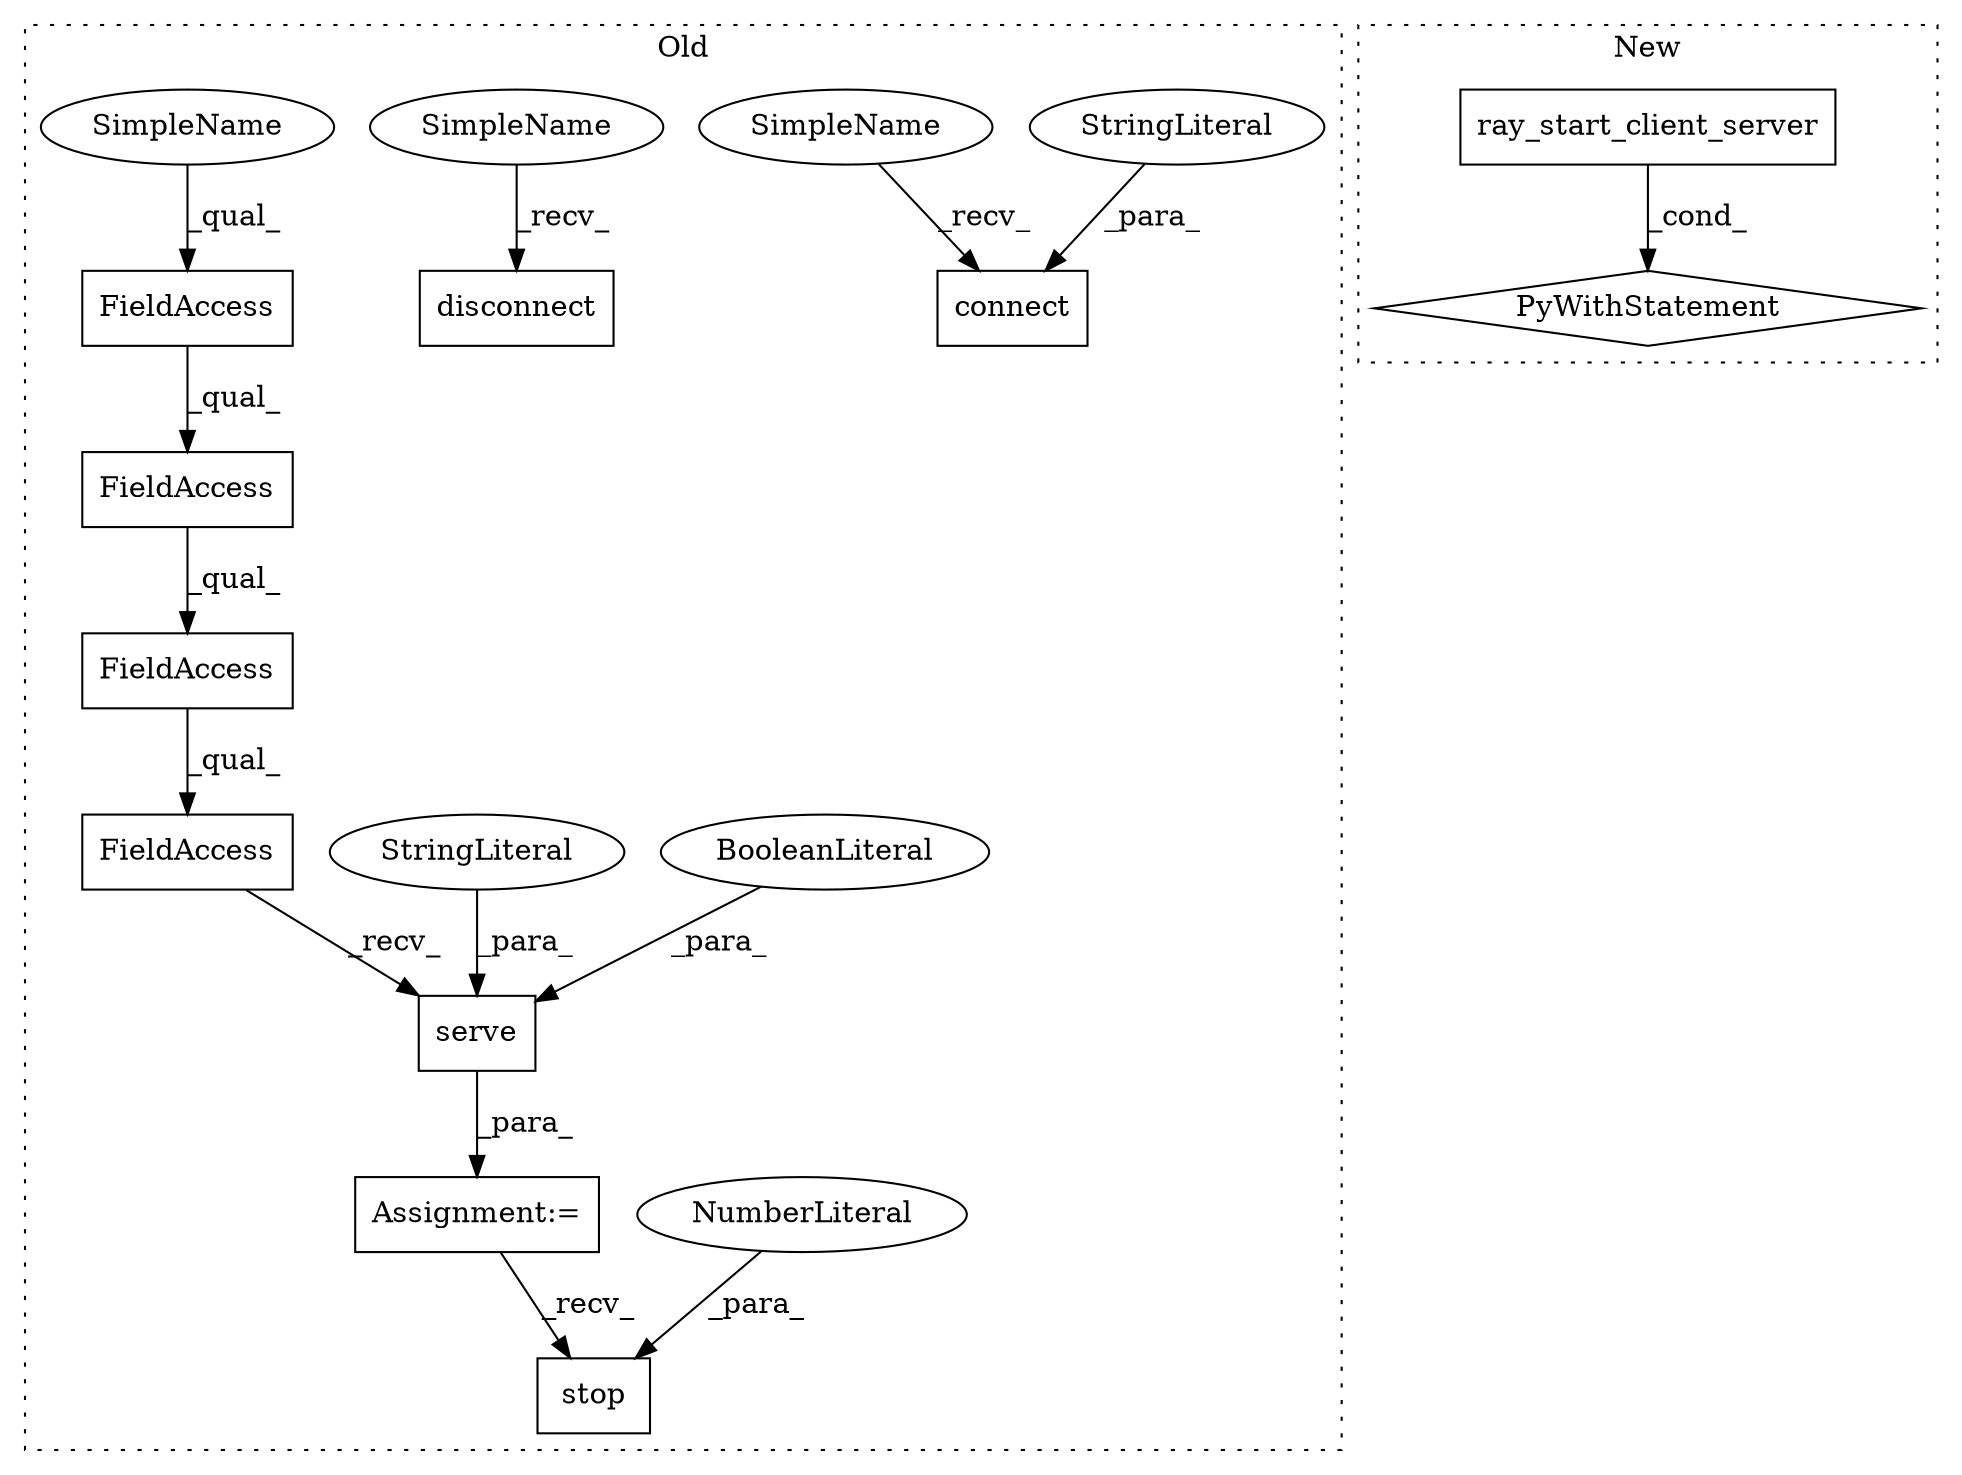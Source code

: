 digraph G {
subgraph cluster0 {
1 [label="disconnect" a="32" s="1941" l="12" shape="box"];
3 [label="FieldAccess" a="22" s="1699" l="16" shape="box"];
4 [label="FieldAccess" a="22" s="1699" l="23" shape="box"];
5 [label="FieldAccess" a="22" s="1699" l="30" shape="box"];
6 [label="FieldAccess" a="22" s="1699" l="37" shape="box"];
8 [label="serve" a="32" s="1737,1765" l="6,1" shape="box"];
9 [label="BooleanLiteral" a="9" s="1761" l="4" shape="ellipse"];
10 [label="StringLiteral" a="45" s="1743" l="17" shape="ellipse"];
11 [label="stop" a="32" s="1966,1972" l="5,1" shape="box"];
12 [label="NumberLiteral" a="34" s="1971" l="1" shape="ellipse"];
13 [label="Assignment:=" a="7" s="1698" l="1" shape="box"];
14 [label="connect" a="32" s="1776,1801" l="8,1" shape="box"];
15 [label="StringLiteral" a="45" s="1784" l="17" shape="ellipse"];
16 [label="SimpleName" a="42" s="1937" l="3" shape="ellipse"];
17 [label="SimpleName" a="42" s="1772" l="3" shape="ellipse"];
18 [label="SimpleName" a="42" s="1699" l="3" shape="ellipse"];
label = "Old";
style="dotted";
}
subgraph cluster1 {
2 [label="ray_start_client_server" a="32" s="1801" l="25" shape="box"];
7 [label="PyWithStatement" a="104" s="1791,1826" l="10,2" shape="diamond"];
label = "New";
style="dotted";
}
2 -> 7 [label="_cond_"];
3 -> 4 [label="_qual_"];
4 -> 5 [label="_qual_"];
5 -> 6 [label="_qual_"];
6 -> 8 [label="_recv_"];
8 -> 13 [label="_para_"];
9 -> 8 [label="_para_"];
10 -> 8 [label="_para_"];
12 -> 11 [label="_para_"];
13 -> 11 [label="_recv_"];
15 -> 14 [label="_para_"];
16 -> 1 [label="_recv_"];
17 -> 14 [label="_recv_"];
18 -> 3 [label="_qual_"];
}